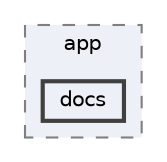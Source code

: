 digraph "docs"
{
 // INTERACTIVE_SVG=YES
 // LATEX_PDF_SIZE
  bgcolor="transparent";
  edge [fontname=Helvetica,fontsize=10,labelfontname=Helvetica,labelfontsize=10];
  node [fontname=Helvetica,fontsize=10,shape=box,height=0.2,width=0.4];
  compound=true
  subgraph clusterdir_ed29a99634e51eae1b8bea1bc48cb440 {
    graph [ bgcolor="#edf0f7", pencolor="grey50", label="app", fontname=Helvetica,fontsize=10 style="filled,dashed", URL="dir_ed29a99634e51eae1b8bea1bc48cb440.html",tooltip=""]
  dir_bca9399a4b1061c437edb10488ce897a [label="docs", fillcolor="#edf0f7", color="grey25", style="filled,bold", URL="dir_bca9399a4b1061c437edb10488ce897a.html",tooltip=""];
  }
}

